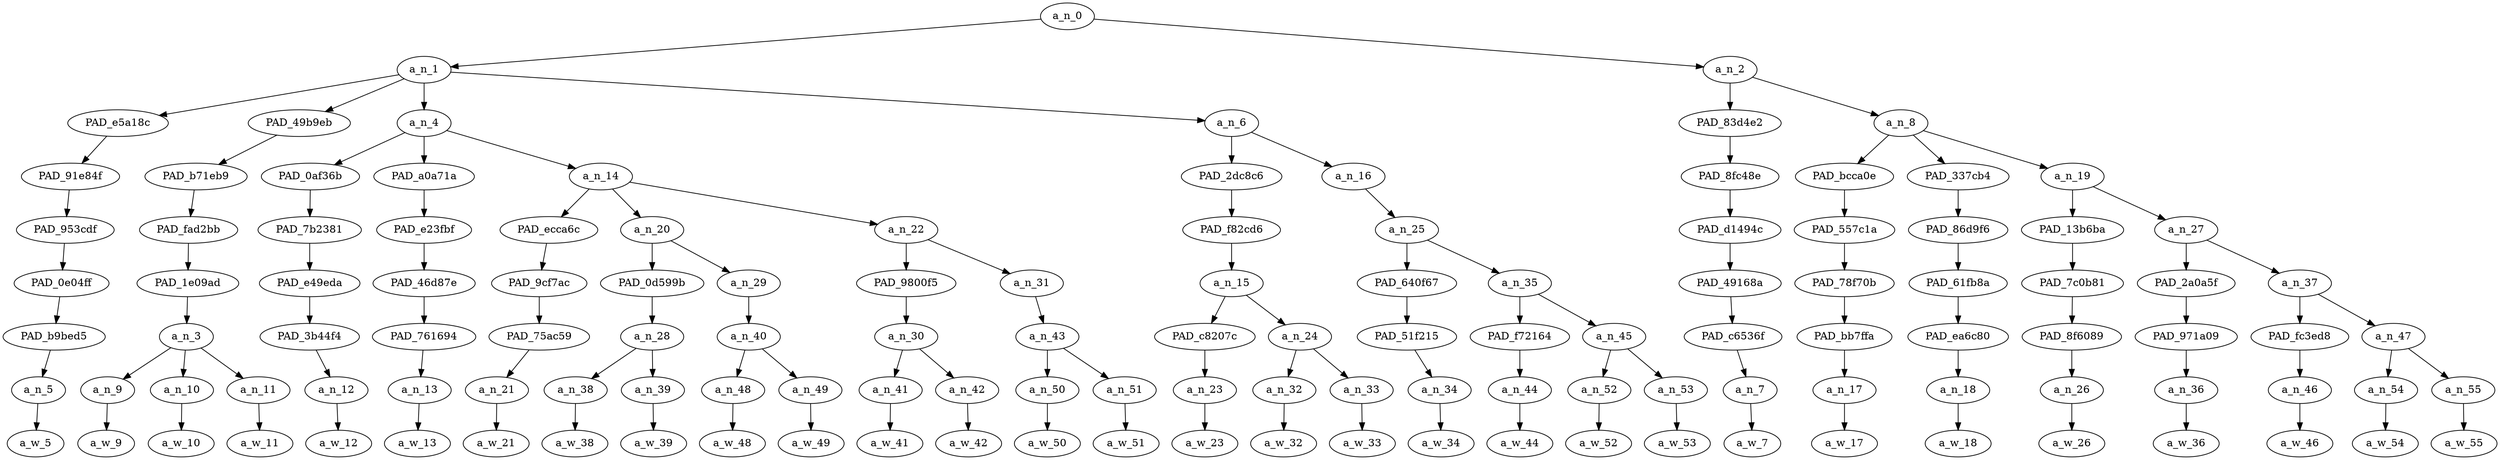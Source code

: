 strict digraph "" {
	a_n_0	[div_dir=1,
		index=0,
		level=8,
		pos="16.283854166666668,8!",
		text_span="[0, 1, 2, 3, 4, 5, 6, 7, 8, 9, 10, 11, 12, 13, 14, 15, 16, 17, 18, 19, 20, 21, 22, 23, 24, 25, 26, 27, 28, 29]",
		value=0.99999999];
	a_n_1	[div_dir=1,
		index=0,
		level=7,
		pos="9.411458333333334,7!",
		text_span="[0, 1, 2, 3, 4, 5, 6, 7, 8, 9, 10, 11, 12, 13, 14, 15, 16, 17, 18, 19, 20, 21]",
		value=0.77076200];
	a_n_0 -> a_n_1;
	a_n_2	[div_dir=-1,
		index=1,
		level=7,
		pos="23.15625,7!",
		text_span="[22, 23, 24, 25, 26, 27, 28, 29]",
		value=0.22918552];
	a_n_0 -> a_n_2;
	PAD_e5a18c	[div_dir=1,
		index=2,
		level=6,
		pos="14.0,6!",
		text_span="[14]",
		value=0.01614224];
	a_n_1 -> PAD_e5a18c;
	PAD_49b9eb	[div_dir=1,
		index=0,
		level=6,
		pos="1.0,6!",
		text_span="[0, 1, 2]",
		value=0.31755139];
	a_n_1 -> PAD_49b9eb;
	a_n_4	[div_dir=-1,
		index=1,
		level=6,
		pos="5.333333333333333,6!",
		text_span="[3, 4, 5, 6, 7, 8, 9, 10, 11, 12, 13]",
		value=0.27861638];
	a_n_1 -> a_n_4;
	a_n_6	[div_dir=1,
		index=3,
		level=6,
		pos="17.3125,6!",
		text_span="[15, 16, 17, 18, 19, 20, 21]",
		value=0.15836689];
	a_n_1 -> a_n_6;
	PAD_91e84f	[div_dir=1,
		index=4,
		level=5,
		pos="14.0,5!",
		text_span="[14]",
		value=0.01614224];
	PAD_e5a18c -> PAD_91e84f;
	PAD_953cdf	[div_dir=1,
		index=6,
		level=4,
		pos="14.0,4!",
		text_span="[14]",
		value=0.01614224];
	PAD_91e84f -> PAD_953cdf;
	PAD_0e04ff	[div_dir=1,
		index=8,
		level=3,
		pos="14.0,3!",
		text_span="[14]",
		value=0.01614224];
	PAD_953cdf -> PAD_0e04ff;
	PAD_b9bed5	[div_dir=1,
		index=8,
		level=2,
		pos="14.0,2!",
		text_span="[14]",
		value=0.01614224];
	PAD_0e04ff -> PAD_b9bed5;
	a_n_5	[div_dir=1,
		index=14,
		level=1,
		pos="14.0,1!",
		text_span="[14]",
		value=0.01614224];
	PAD_b9bed5 -> a_n_5;
	a_w_5	[div_dir=0,
		index=14,
		level=0,
		pos="14,0!",
		text_span="[14]",
		value=but];
	a_n_5 -> a_w_5;
	PAD_b71eb9	[div_dir=1,
		index=0,
		level=5,
		pos="1.0,5!",
		text_span="[0, 1, 2]",
		value=0.31755139];
	PAD_49b9eb -> PAD_b71eb9;
	PAD_fad2bb	[div_dir=1,
		index=0,
		level=4,
		pos="1.0,4!",
		text_span="[0, 1, 2]",
		value=0.31755139];
	PAD_b71eb9 -> PAD_fad2bb;
	PAD_1e09ad	[div_dir=1,
		index=0,
		level=3,
		pos="1.0,3!",
		text_span="[0, 1, 2]",
		value=0.31755139];
	PAD_fad2bb -> PAD_1e09ad;
	a_n_3	[div_dir=1,
		index=0,
		level=2,
		pos="1.0,2!",
		text_span="[0, 1, 2]",
		value=0.31755139];
	PAD_1e09ad -> a_n_3;
	a_n_9	[div_dir=1,
		index=0,
		level=1,
		pos="0.0,1!",
		text_span="[0]",
		value=0.02794629];
	a_n_3 -> a_n_9;
	a_n_10	[div_dir=-1,
		index=1,
		level=1,
		pos="1.0,1!",
		text_span="[1]",
		value=0.11379486];
	a_n_3 -> a_n_10;
	a_n_11	[div_dir=1,
		index=2,
		level=1,
		pos="2.0,1!",
		text_span="[2]",
		value=0.17574714];
	a_n_3 -> a_n_11;
	a_w_9	[div_dir=0,
		index=0,
		level=0,
		pos="0,0!",
		text_span="[0]",
		value="<user>"];
	a_n_9 -> a_w_9;
	a_w_10	[div_dir=0,
		index=1,
		level=0,
		pos="1,0!",
		text_span="[1]",
		value=aloha];
	a_n_10 -> a_w_10;
	a_w_11	[div_dir=0,
		index=2,
		level=0,
		pos="2,0!",
		text_span="[2]",
		value=akbatman];
	a_n_11 -> a_w_11;
	PAD_0af36b	[div_dir=1,
		index=1,
		level=5,
		pos="3.0,5!",
		text_span="[3]",
		value=0.02192854];
	a_n_4 -> PAD_0af36b;
	PAD_a0a71a	[div_dir=1,
		index=2,
		level=5,
		pos="4.0,5!",
		text_span="[4]",
		value=0.01686536];
	a_n_4 -> PAD_a0a71a;
	a_n_14	[div_dir=-1,
		index=3,
		level=5,
		pos="9.0,5!",
		text_span="[5, 6, 7, 8, 9, 10, 11, 12, 13]",
		value=0.23981518];
	a_n_4 -> a_n_14;
	PAD_7b2381	[div_dir=1,
		index=1,
		level=4,
		pos="3.0,4!",
		text_span="[3]",
		value=0.02192854];
	PAD_0af36b -> PAD_7b2381;
	PAD_e49eda	[div_dir=1,
		index=1,
		level=3,
		pos="3.0,3!",
		text_span="[3]",
		value=0.02192854];
	PAD_7b2381 -> PAD_e49eda;
	PAD_3b44f4	[div_dir=1,
		index=1,
		level=2,
		pos="3.0,2!",
		text_span="[3]",
		value=0.02192854];
	PAD_e49eda -> PAD_3b44f4;
	a_n_12	[div_dir=1,
		index=3,
		level=1,
		pos="3.0,1!",
		text_span="[3]",
		value=0.02192854];
	PAD_3b44f4 -> a_n_12;
	a_w_12	[div_dir=0,
		index=3,
		level=0,
		pos="3,0!",
		text_span="[3]",
		value=she];
	a_n_12 -> a_w_12;
	PAD_e23fbf	[div_dir=1,
		index=2,
		level=4,
		pos="4.0,4!",
		text_span="[4]",
		value=0.01686536];
	PAD_a0a71a -> PAD_e23fbf;
	PAD_46d87e	[div_dir=1,
		index=2,
		level=3,
		pos="4.0,3!",
		text_span="[4]",
		value=0.01686536];
	PAD_e23fbf -> PAD_46d87e;
	PAD_761694	[div_dir=1,
		index=2,
		level=2,
		pos="4.0,2!",
		text_span="[4]",
		value=0.01686536];
	PAD_46d87e -> PAD_761694;
	a_n_13	[div_dir=1,
		index=4,
		level=1,
		pos="4.0,1!",
		text_span="[4]",
		value=0.01686536];
	PAD_761694 -> a_n_13;
	a_w_13	[div_dir=0,
		index=4,
		level=0,
		pos="4,0!",
		text_span="[4]",
		value=not];
	a_n_13 -> a_w_13;
	PAD_ecca6c	[div_dir=1,
		index=4,
		level=4,
		pos="9.0,4!",
		text_span="[9]",
		value=0.01373996];
	a_n_14 -> PAD_ecca6c;
	a_n_20	[div_dir=-1,
		index=3,
		level=4,
		pos="6.5,4!",
		text_span="[5, 6, 7, 8]",
		value=0.10863769];
	a_n_14 -> a_n_20;
	a_n_22	[div_dir=-1,
		index=5,
		level=4,
		pos="11.5,4!",
		text_span="[10, 11, 12, 13]",
		value=0.11739061];
	a_n_14 -> a_n_22;
	PAD_9cf7ac	[div_dir=1,
		index=5,
		level=3,
		pos="9.0,3!",
		text_span="[9]",
		value=0.01373996];
	PAD_ecca6c -> PAD_9cf7ac;
	PAD_75ac59	[div_dir=1,
		index=5,
		level=2,
		pos="9.0,2!",
		text_span="[9]",
		value=0.01373996];
	PAD_9cf7ac -> PAD_75ac59;
	a_n_21	[div_dir=1,
		index=9,
		level=1,
		pos="9.0,1!",
		text_span="[9]",
		value=0.01373996];
	PAD_75ac59 -> a_n_21;
	a_w_21	[div_dir=0,
		index=9,
		level=0,
		pos="9,0!",
		text_span="[9]",
		value=or];
	a_n_21 -> a_w_21;
	PAD_0d599b	[div_dir=-1,
		index=3,
		level=3,
		pos="5.5,3!",
		text_span="[5, 6]",
		value=0.07069786];
	a_n_20 -> PAD_0d599b;
	a_n_29	[div_dir=1,
		index=4,
		level=3,
		pos="7.5,3!",
		text_span="[7, 8]",
		value=0.03788247];
	a_n_20 -> a_n_29;
	a_n_28	[div_dir=-1,
		index=3,
		level=2,
		pos="5.5,2!",
		text_span="[5, 6]",
		value=0.07069786];
	PAD_0d599b -> a_n_28;
	a_n_38	[div_dir=1,
		index=5,
		level=1,
		pos="5.0,1!",
		text_span="[5]",
		value=0.01687075];
	a_n_28 -> a_n_38;
	a_n_39	[div_dir=-1,
		index=6,
		level=1,
		pos="6.0,1!",
		text_span="[6]",
		value=0.05373573];
	a_n_28 -> a_n_39;
	a_w_38	[div_dir=0,
		index=5,
		level=0,
		pos="5,0!",
		text_span="[5]",
		value=the];
	a_n_38 -> a_w_38;
	a_w_39	[div_dir=0,
		index=6,
		level=0,
		pos="6,0!",
		text_span="[6]",
		value=immigrant];
	a_n_39 -> a_w_39;
	a_n_40	[div_dir=1,
		index=4,
		level=2,
		pos="7.5,2!",
		text_span="[7, 8]",
		value=0.03787599];
	a_n_29 -> a_n_40;
	a_n_48	[div_dir=1,
		index=7,
		level=1,
		pos="7.0,1!",
		text_span="[7]",
		value=0.02074347];
	a_n_40 -> a_n_48;
	a_n_49	[div_dir=-1,
		index=8,
		level=1,
		pos="8.0,1!",
		text_span="[8]",
		value=0.01712603];
	a_n_40 -> a_n_49;
	a_w_48	[div_dir=0,
		index=7,
		level=0,
		pos="7,0!",
		text_span="[7]",
		value=we];
	a_n_48 -> a_w_48;
	a_w_49	[div_dir=0,
		index=8,
		level=0,
		pos="8,0!",
		text_span="[8]",
		value=need];
	a_n_49 -> a_w_49;
	PAD_9800f5	[div_dir=-1,
		index=6,
		level=3,
		pos="10.5,3!",
		text_span="[10, 11]",
		value=0.07499890];
	a_n_22 -> PAD_9800f5;
	a_n_31	[div_dir=1,
		index=7,
		level=3,
		pos="12.5,3!",
		text_span="[12, 13]",
		value=0.04235558];
	a_n_22 -> a_n_31;
	a_n_30	[div_dir=-1,
		index=6,
		level=2,
		pos="10.5,2!",
		text_span="[10, 11]",
		value=0.07499890];
	PAD_9800f5 -> a_n_30;
	a_n_41	[div_dir=1,
		index=10,
		level=1,
		pos="10.0,1!",
		text_span="[10]",
		value=0.01764419];
	a_n_30 -> a_n_41;
	a_n_42	[div_dir=-1,
		index=11,
		level=1,
		pos="11.0,1!",
		text_span="[11]",
		value=0.05724812];
	a_n_30 -> a_n_42;
	a_w_41	[div_dir=0,
		index=10,
		level=0,
		pos="10,0!",
		text_span="[10]",
		value=the1];
	a_n_41 -> a_w_41;
	a_w_42	[div_dir=0,
		index=11,
		level=0,
		pos="11,0!",
		text_span="[11]",
		value=immigrant1];
	a_n_42 -> a_w_42;
	a_n_43	[div_dir=1,
		index=7,
		level=2,
		pos="12.5,2!",
		text_span="[12, 13]",
		value=0.04230421];
	a_n_31 -> a_n_43;
	a_n_50	[div_dir=1,
		index=12,
		level=1,
		pos="12.0,1!",
		text_span="[12]",
		value=0.02287139];
	a_n_43 -> a_n_50;
	a_n_51	[div_dir=-1,
		index=13,
		level=1,
		pos="13.0,1!",
		text_span="[13]",
		value=0.01938145];
	a_n_43 -> a_n_51;
	a_w_50	[div_dir=0,
		index=12,
		level=0,
		pos="12,0!",
		text_span="[12]",
		value=we1];
	a_n_50 -> a_w_50;
	a_w_51	[div_dir=0,
		index=13,
		level=0,
		pos="13,0!",
		text_span="[13]",
		value=want];
	a_n_51 -> a_w_51;
	PAD_2dc8c6	[div_dir=1,
		index=5,
		level=5,
		pos="15.75,5!",
		text_span="[15, 16, 17]",
		value=0.07503500];
	a_n_6 -> PAD_2dc8c6;
	a_n_16	[div_dir=1,
		index=6,
		level=5,
		pos="18.875,5!",
		text_span="[18, 19, 20, 21]",
		value=0.08325148];
	a_n_6 -> a_n_16;
	PAD_f82cd6	[div_dir=1,
		index=7,
		level=4,
		pos="15.75,4!",
		text_span="[15, 16, 17]",
		value=0.07503500];
	PAD_2dc8c6 -> PAD_f82cd6;
	a_n_15	[div_dir=1,
		index=9,
		level=3,
		pos="15.75,3!",
		text_span="[15, 16, 17]",
		value=0.07503500];
	PAD_f82cd6 -> a_n_15;
	PAD_c8207c	[div_dir=1,
		index=9,
		level=2,
		pos="15.0,2!",
		text_span="[15]",
		value=0.01681882];
	a_n_15 -> PAD_c8207c;
	a_n_24	[div_dir=1,
		index=10,
		level=2,
		pos="16.5,2!",
		text_span="[16, 17]",
		value=0.05817729];
	a_n_15 -> a_n_24;
	a_n_23	[div_dir=1,
		index=15,
		level=1,
		pos="15.0,1!",
		text_span="[15]",
		value=0.01681882];
	PAD_c8207c -> a_n_23;
	a_w_23	[div_dir=0,
		index=15,
		level=0,
		pos="15,0!",
		text_span="[15]",
		value=she1];
	a_n_23 -> a_w_23;
	a_n_32	[div_dir=1,
		index=16,
		level=1,
		pos="16.0,1!",
		text_span="[16]",
		value=0.01469487];
	a_n_24 -> a_n_32;
	a_n_33	[div_dir=-1,
		index=17,
		level=1,
		pos="17.0,1!",
		text_span="[17]",
		value=0.04346889];
	a_n_24 -> a_n_33;
	a_w_32	[div_dir=0,
		index=16,
		level=0,
		pos="16,0!",
		text_span="[16]",
		value=the2];
	a_n_32 -> a_w_32;
	a_w_33	[div_dir=0,
		index=17,
		level=0,
		pos="17,0!",
		text_span="[17]",
		value=immigrant2];
	a_n_33 -> a_w_33;
	a_n_25	[div_dir=1,
		index=8,
		level=4,
		pos="18.875,4!",
		text_span="[18, 19, 20, 21]",
		value=0.08317925];
	a_n_16 -> a_n_25;
	PAD_640f67	[div_dir=1,
		index=10,
		level=3,
		pos="18.0,3!",
		text_span="[18]",
		value=0.02005112];
	a_n_25 -> PAD_640f67;
	a_n_35	[div_dir=1,
		index=11,
		level=3,
		pos="19.75,3!",
		text_span="[19, 20, 21]",
		value=0.06305590];
	a_n_25 -> a_n_35;
	PAD_51f215	[div_dir=1,
		index=11,
		level=2,
		pos="18.0,2!",
		text_span="[18]",
		value=0.02005112];
	PAD_640f67 -> PAD_51f215;
	a_n_34	[div_dir=1,
		index=18,
		level=1,
		pos="18.0,1!",
		text_span="[18]",
		value=0.02005112];
	PAD_51f215 -> a_n_34;
	a_w_34	[div_dir=0,
		index=18,
		level=0,
		pos="18,0!",
		text_span="[18]",
		value=we2];
	a_n_34 -> a_w_34;
	PAD_f72164	[div_dir=1,
		index=12,
		level=2,
		pos="19.0,2!",
		text_span="[19]",
		value=0.01701984];
	a_n_35 -> PAD_f72164;
	a_n_45	[div_dir=1,
		index=13,
		level=2,
		pos="20.5,2!",
		text_span="[20, 21]",
		value=0.04596144];
	a_n_35 -> a_n_45;
	a_n_44	[div_dir=1,
		index=19,
		level=1,
		pos="19.0,1!",
		text_span="[19]",
		value=0.01701984];
	PAD_f72164 -> a_n_44;
	a_w_44	[div_dir=0,
		index=19,
		level=0,
		pos="19,0!",
		text_span="[19]",
		value=have];
	a_n_44 -> a_w_44;
	a_n_52	[div_dir=1,
		index=20,
		level=1,
		pos="20.0,1!",
		text_span="[20]",
		value=0.02249724];
	a_n_45 -> a_n_52;
	a_n_53	[div_dir=1,
		index=21,
		level=1,
		pos="21.0,1!",
		text_span="[21]",
		value=0.02339432];
	a_n_45 -> a_n_53;
	a_w_52	[div_dir=0,
		index=20,
		level=0,
		pos="20,0!",
		text_span="[20]",
		value=got];
	a_n_52 -> a_w_52;
	a_w_53	[div_dir=0,
		index=21,
		level=0,
		pos="21,0!",
		text_span="[21]",
		value=so];
	a_n_53 -> a_w_53;
	PAD_83d4e2	[div_dir=1,
		index=4,
		level=6,
		pos="22.0,6!",
		text_span="[22]",
		value=0.04024893];
	a_n_2 -> PAD_83d4e2;
	a_n_8	[div_dir=-1,
		index=5,
		level=6,
		pos="24.3125,6!",
		text_span="[23, 24, 25, 26, 27, 28, 29]",
		value=0.18889433];
	a_n_2 -> a_n_8;
	PAD_8fc48e	[div_dir=1,
		index=7,
		level=5,
		pos="22.0,5!",
		text_span="[22]",
		value=0.04024893];
	PAD_83d4e2 -> PAD_8fc48e;
	PAD_d1494c	[div_dir=1,
		index=9,
		level=4,
		pos="22.0,4!",
		text_span="[22]",
		value=0.04024893];
	PAD_8fc48e -> PAD_d1494c;
	PAD_49168a	[div_dir=1,
		index=12,
		level=3,
		pos="22.0,3!",
		text_span="[22]",
		value=0.04024893];
	PAD_d1494c -> PAD_49168a;
	PAD_c6536f	[div_dir=1,
		index=14,
		level=2,
		pos="22.0,2!",
		text_span="[22]",
		value=0.04024893];
	PAD_49168a -> PAD_c6536f;
	a_n_7	[div_dir=1,
		index=22,
		level=1,
		pos="22.0,1!",
		text_span="[22]",
		value=0.04024893];
	PAD_c6536f -> a_n_7;
	a_w_7	[div_dir=0,
		index=22,
		level=0,
		pos="22,0!",
		text_span="[22]",
		value=let];
	a_n_7 -> a_w_7;
	PAD_bcca0e	[div_dir=-1,
		index=8,
		level=5,
		pos="23.0,5!",
		text_span="[23]",
		value=0.07290146];
	a_n_8 -> PAD_bcca0e;
	PAD_337cb4	[div_dir=1,
		index=9,
		level=5,
		pos="24.0,5!",
		text_span="[24]",
		value=0.02648016];
	a_n_8 -> PAD_337cb4;
	a_n_19	[div_dir=1,
		index=10,
		level=5,
		pos="25.9375,5!",
		text_span="[25, 26, 27, 28, 29]",
		value=0.08946499];
	a_n_8 -> a_n_19;
	PAD_557c1a	[div_dir=-1,
		index=10,
		level=4,
		pos="23.0,4!",
		text_span="[23]",
		value=0.07290146];
	PAD_bcca0e -> PAD_557c1a;
	PAD_78f70b	[div_dir=-1,
		index=13,
		level=3,
		pos="23.0,3!",
		text_span="[23]",
		value=0.07290146];
	PAD_557c1a -> PAD_78f70b;
	PAD_bb7ffa	[div_dir=-1,
		index=15,
		level=2,
		pos="23.0,2!",
		text_span="[23]",
		value=0.07290146];
	PAD_78f70b -> PAD_bb7ffa;
	a_n_17	[div_dir=-1,
		index=23,
		level=1,
		pos="23.0,1!",
		text_span="[23]",
		value=0.07290146];
	PAD_bb7ffa -> a_n_17;
	a_w_17	[div_dir=0,
		index=23,
		level=0,
		pos="23,0!",
		text_span="[23]",
		value=beat];
	a_n_17 -> a_w_17;
	PAD_86d9f6	[div_dir=1,
		index=11,
		level=4,
		pos="24.0,4!",
		text_span="[24]",
		value=0.02648016];
	PAD_337cb4 -> PAD_86d9f6;
	PAD_61fb8a	[div_dir=1,
		index=14,
		level=3,
		pos="24.0,3!",
		text_span="[24]",
		value=0.02648016];
	PAD_86d9f6 -> PAD_61fb8a;
	PAD_ea6c80	[div_dir=1,
		index=16,
		level=2,
		pos="24.0,2!",
		text_span="[24]",
		value=0.02648016];
	PAD_61fb8a -> PAD_ea6c80;
	a_n_18	[div_dir=1,
		index=24,
		level=1,
		pos="24.0,1!",
		text_span="[24]",
		value=0.02648016];
	PAD_ea6c80 -> a_n_18;
	a_w_18	[div_dir=0,
		index=24,
		level=0,
		pos="24,0!",
		text_span="[24]",
		value=her];
	a_n_18 -> a_w_18;
	PAD_13b6ba	[div_dir=1,
		index=12,
		level=4,
		pos="25.0,4!",
		text_span="[25]",
		value=0.01931484];
	a_n_19 -> PAD_13b6ba;
	a_n_27	[div_dir=1,
		index=13,
		level=4,
		pos="26.875,4!",
		text_span="[26, 27, 28, 29]",
		value=0.07012556];
	a_n_19 -> a_n_27;
	PAD_7c0b81	[div_dir=1,
		index=15,
		level=3,
		pos="25.0,3!",
		text_span="[25]",
		value=0.01931484];
	PAD_13b6ba -> PAD_7c0b81;
	PAD_8f6089	[div_dir=1,
		index=17,
		level=2,
		pos="25.0,2!",
		text_span="[25]",
		value=0.01931484];
	PAD_7c0b81 -> PAD_8f6089;
	a_n_26	[div_dir=1,
		index=25,
		level=1,
		pos="25.0,1!",
		text_span="[25]",
		value=0.01931484];
	PAD_8f6089 -> a_n_26;
	a_w_26	[div_dir=0,
		index=25,
		level=0,
		pos="25,0!",
		text_span="[25]",
		value=because];
	a_n_26 -> a_w_26;
	PAD_2a0a5f	[div_dir=1,
		index=16,
		level=3,
		pos="26.0,3!",
		text_span="[26]",
		value=0.01606458];
	a_n_27 -> PAD_2a0a5f;
	a_n_37	[div_dir=1,
		index=17,
		level=3,
		pos="27.75,3!",
		text_span="[27, 28, 29]",
		value=0.05405550];
	a_n_27 -> a_n_37;
	PAD_971a09	[div_dir=1,
		index=18,
		level=2,
		pos="26.0,2!",
		text_span="[26]",
		value=0.01606458];
	PAD_2a0a5f -> PAD_971a09;
	a_n_36	[div_dir=1,
		index=26,
		level=1,
		pos="26.0,1!",
		text_span="[26]",
		value=0.01606458];
	PAD_971a09 -> a_n_36;
	a_w_36	[div_dir=0,
		index=26,
		level=0,
		pos="26,0!",
		text_span="[26]",
		value=she2];
	a_n_36 -> a_w_36;
	PAD_fc3ed8	[div_dir=-1,
		index=19,
		level=2,
		pos="27.0,2!",
		text_span="[27]",
		value=0.01609784];
	a_n_37 -> PAD_fc3ed8;
	a_n_47	[div_dir=1,
		index=20,
		level=2,
		pos="28.5,2!",
		text_span="[28, 29]",
		value=0.03795397];
	a_n_37 -> a_n_47;
	a_n_46	[div_dir=-1,
		index=27,
		level=1,
		pos="27.0,1!",
		text_span="[27]",
		value=0.01609784];
	PAD_fc3ed8 -> a_n_46;
	a_w_46	[div_dir=0,
		index=27,
		level=0,
		pos="27,0!",
		text_span="[27]",
		value=can];
	a_n_46 -> a_w_46;
	a_n_54	[div_dir=-1,
		index=28,
		level=1,
		pos="28.0,1!",
		text_span="[28]",
		value=0.01842486];
	a_n_47 -> a_n_54;
	a_n_55	[div_dir=1,
		index=29,
		level=1,
		pos="29.0,1!",
		text_span="[29]",
		value=0.01951624];
	a_n_47 -> a_n_55;
	a_w_54	[div_dir=0,
		index=28,
		level=0,
		pos="28,0!",
		text_span="[28]",
		value=take];
	a_n_54 -> a_w_54;
	a_w_55	[div_dir=0,
		index=29,
		level=0,
		pos="29,0!",
		text_span="[29]",
		value=it];
	a_n_55 -> a_w_55;
}
